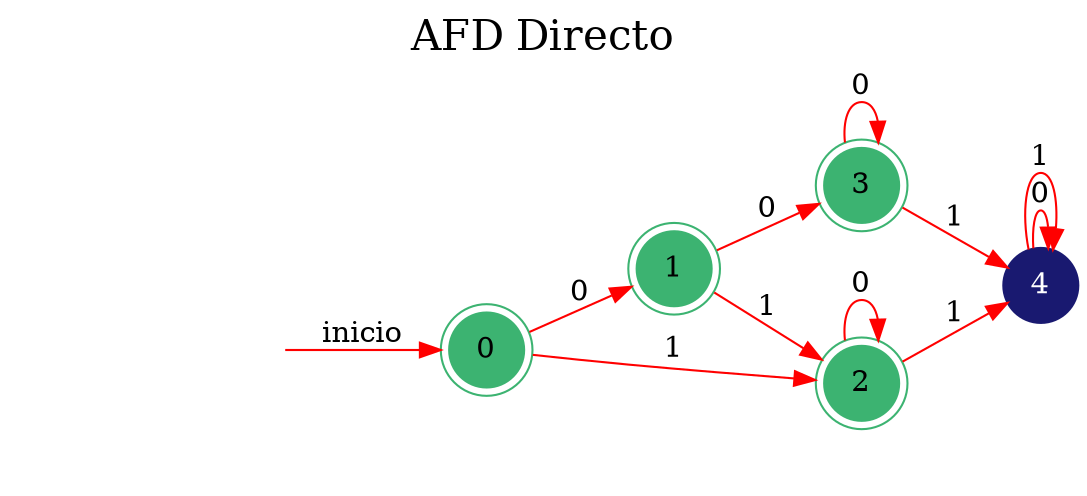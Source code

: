 digraph automata_finito {
	rankdir=LR;
	graph [label="AFD Directo", labelloc=t, fontsize=20]; 
	node [shape=doublecircle, style = filled,color = mediumseagreen]; 0 1 2 3;
	node [shape=circle];
	node [color=midnightblue,fontcolor=white];
	edge [color=red];
	secret_node [style=invis];
	secret_node -> 0 [label="inicio"];
	0 -> 1 [label="0"];
	0 -> 2 [label="1"];
	1 -> 3 [label="0"];
	1 -> 2 [label="1"];
	2 -> 2 [label="0"];
	2 -> 4 [label="1"];
	3 -> 3 [label="0"];
	3 -> 4 [label="1"];
	4 -> 4 [label="0"];
	4 -> 4 [label="1"];
}